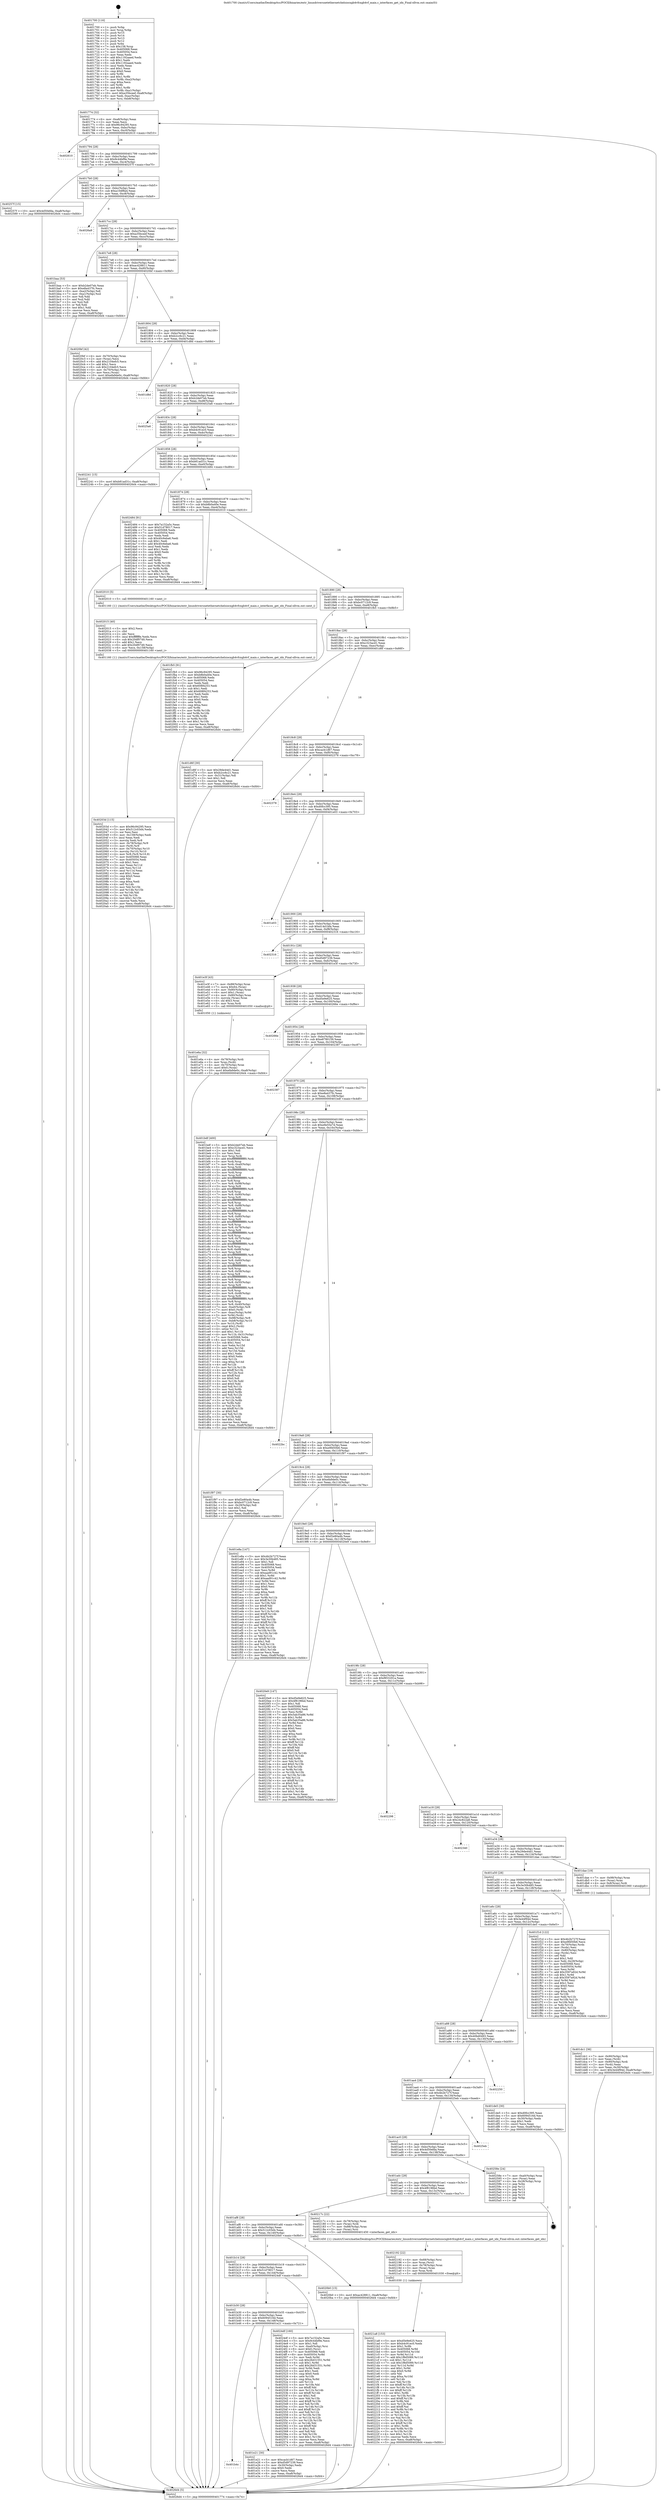 digraph "0x401700" {
  label = "0x401700 (/mnt/c/Users/mathe/Desktop/tcc/POCII/binaries/extr_linuxdriversnetethernetchelsiocxgb4vfcxgb4vf_main.c_interfaces_get_idx_Final-ollvm.out::main(0))"
  labelloc = "t"
  node[shape=record]

  Entry [label="",width=0.3,height=0.3,shape=circle,fillcolor=black,style=filled]
  "0x401774" [label="{
     0x401774 [32]\l
     | [instrs]\l
     &nbsp;&nbsp;0x401774 \<+6\>: mov -0xa8(%rbp),%eax\l
     &nbsp;&nbsp;0x40177a \<+2\>: mov %eax,%ecx\l
     &nbsp;&nbsp;0x40177c \<+6\>: sub $0x96c94295,%ecx\l
     &nbsp;&nbsp;0x401782 \<+6\>: mov %eax,-0xbc(%rbp)\l
     &nbsp;&nbsp;0x401788 \<+6\>: mov %ecx,-0xc0(%rbp)\l
     &nbsp;&nbsp;0x40178e \<+6\>: je 0000000000402610 \<main+0xf10\>\l
  }"]
  "0x402610" [label="{
     0x402610\l
  }", style=dashed]
  "0x401794" [label="{
     0x401794 [28]\l
     | [instrs]\l
     &nbsp;&nbsp;0x401794 \<+5\>: jmp 0000000000401799 \<main+0x99\>\l
     &nbsp;&nbsp;0x401799 \<+6\>: mov -0xbc(%rbp),%eax\l
     &nbsp;&nbsp;0x40179f \<+5\>: sub $0x9c44bf9e,%eax\l
     &nbsp;&nbsp;0x4017a4 \<+6\>: mov %eax,-0xc4(%rbp)\l
     &nbsp;&nbsp;0x4017aa \<+6\>: je 000000000040257f \<main+0xe7f\>\l
  }"]
  Exit [label="",width=0.3,height=0.3,shape=circle,fillcolor=black,style=filled,peripheries=2]
  "0x40257f" [label="{
     0x40257f [15]\l
     | [instrs]\l
     &nbsp;&nbsp;0x40257f \<+10\>: movl $0x4d50efda,-0xa8(%rbp)\l
     &nbsp;&nbsp;0x402589 \<+5\>: jmp 00000000004026d4 \<main+0xfd4\>\l
  }"]
  "0x4017b0" [label="{
     0x4017b0 [28]\l
     | [instrs]\l
     &nbsp;&nbsp;0x4017b0 \<+5\>: jmp 00000000004017b5 \<main+0xb5\>\l
     &nbsp;&nbsp;0x4017b5 \<+6\>: mov -0xbc(%rbp),%eax\l
     &nbsp;&nbsp;0x4017bb \<+5\>: sub $0xa10df8a4,%eax\l
     &nbsp;&nbsp;0x4017c0 \<+6\>: mov %eax,-0xc8(%rbp)\l
     &nbsp;&nbsp;0x4017c6 \<+6\>: je 00000000004026a9 \<main+0xfa9\>\l
  }"]
  "0x4021a8" [label="{
     0x4021a8 [153]\l
     | [instrs]\l
     &nbsp;&nbsp;0x4021a8 \<+5\>: mov $0xd5e9e625,%ecx\l
     &nbsp;&nbsp;0x4021ad \<+5\>: mov $0xb4c91ec0,%edx\l
     &nbsp;&nbsp;0x4021b2 \<+3\>: mov $0x1,%r8b\l
     &nbsp;&nbsp;0x4021b5 \<+8\>: mov 0x405068,%r9d\l
     &nbsp;&nbsp;0x4021bd \<+8\>: mov 0x405054,%r10d\l
     &nbsp;&nbsp;0x4021c5 \<+3\>: mov %r9d,%r11d\l
     &nbsp;&nbsp;0x4021c8 \<+7\>: add $0x1f8d5089,%r11d\l
     &nbsp;&nbsp;0x4021cf \<+4\>: sub $0x1,%r11d\l
     &nbsp;&nbsp;0x4021d3 \<+7\>: sub $0x1f8d5089,%r11d\l
     &nbsp;&nbsp;0x4021da \<+4\>: imul %r11d,%r9d\l
     &nbsp;&nbsp;0x4021de \<+4\>: and $0x1,%r9d\l
     &nbsp;&nbsp;0x4021e2 \<+4\>: cmp $0x0,%r9d\l
     &nbsp;&nbsp;0x4021e6 \<+3\>: sete %bl\l
     &nbsp;&nbsp;0x4021e9 \<+4\>: cmp $0xa,%r10d\l
     &nbsp;&nbsp;0x4021ed \<+4\>: setl %r14b\l
     &nbsp;&nbsp;0x4021f1 \<+3\>: mov %bl,%r15b\l
     &nbsp;&nbsp;0x4021f4 \<+4\>: xor $0xff,%r15b\l
     &nbsp;&nbsp;0x4021f8 \<+3\>: mov %r14b,%r12b\l
     &nbsp;&nbsp;0x4021fb \<+4\>: xor $0xff,%r12b\l
     &nbsp;&nbsp;0x4021ff \<+4\>: xor $0x1,%r8b\l
     &nbsp;&nbsp;0x402203 \<+3\>: mov %r15b,%r13b\l
     &nbsp;&nbsp;0x402206 \<+4\>: and $0xff,%r13b\l
     &nbsp;&nbsp;0x40220a \<+3\>: and %r8b,%bl\l
     &nbsp;&nbsp;0x40220d \<+3\>: mov %r12b,%al\l
     &nbsp;&nbsp;0x402210 \<+2\>: and $0xff,%al\l
     &nbsp;&nbsp;0x402212 \<+3\>: and %r8b,%r14b\l
     &nbsp;&nbsp;0x402215 \<+3\>: or %bl,%r13b\l
     &nbsp;&nbsp;0x402218 \<+3\>: or %r14b,%al\l
     &nbsp;&nbsp;0x40221b \<+3\>: xor %al,%r13b\l
     &nbsp;&nbsp;0x40221e \<+3\>: or %r12b,%r15b\l
     &nbsp;&nbsp;0x402221 \<+4\>: xor $0xff,%r15b\l
     &nbsp;&nbsp;0x402225 \<+4\>: or $0x1,%r8b\l
     &nbsp;&nbsp;0x402229 \<+3\>: and %r8b,%r15b\l
     &nbsp;&nbsp;0x40222c \<+3\>: or %r15b,%r13b\l
     &nbsp;&nbsp;0x40222f \<+4\>: test $0x1,%r13b\l
     &nbsp;&nbsp;0x402233 \<+3\>: cmovne %edx,%ecx\l
     &nbsp;&nbsp;0x402236 \<+6\>: mov %ecx,-0xa8(%rbp)\l
     &nbsp;&nbsp;0x40223c \<+5\>: jmp 00000000004026d4 \<main+0xfd4\>\l
  }"]
  "0x4026a9" [label="{
     0x4026a9\l
  }", style=dashed]
  "0x4017cc" [label="{
     0x4017cc [28]\l
     | [instrs]\l
     &nbsp;&nbsp;0x4017cc \<+5\>: jmp 00000000004017d1 \<main+0xd1\>\l
     &nbsp;&nbsp;0x4017d1 \<+6\>: mov -0xbc(%rbp),%eax\l
     &nbsp;&nbsp;0x4017d7 \<+5\>: sub $0xa35bceef,%eax\l
     &nbsp;&nbsp;0x4017dc \<+6\>: mov %eax,-0xcc(%rbp)\l
     &nbsp;&nbsp;0x4017e2 \<+6\>: je 0000000000401baa \<main+0x4aa\>\l
  }"]
  "0x402192" [label="{
     0x402192 [22]\l
     | [instrs]\l
     &nbsp;&nbsp;0x402192 \<+4\>: mov -0x68(%rbp),%rsi\l
     &nbsp;&nbsp;0x402196 \<+3\>: mov %rax,(%rsi)\l
     &nbsp;&nbsp;0x402199 \<+4\>: mov -0x78(%rbp),%rax\l
     &nbsp;&nbsp;0x40219d \<+3\>: mov (%rax),%rax\l
     &nbsp;&nbsp;0x4021a0 \<+3\>: mov %rax,%rdi\l
     &nbsp;&nbsp;0x4021a3 \<+5\>: call 0000000000401030 \<free@plt\>\l
     | [calls]\l
     &nbsp;&nbsp;0x401030 \{1\} (unknown)\l
  }"]
  "0x401baa" [label="{
     0x401baa [53]\l
     | [instrs]\l
     &nbsp;&nbsp;0x401baa \<+5\>: mov $0xb2de07eb,%eax\l
     &nbsp;&nbsp;0x401baf \<+5\>: mov $0xe8a437fc,%ecx\l
     &nbsp;&nbsp;0x401bb4 \<+6\>: mov -0xa2(%rbp),%dl\l
     &nbsp;&nbsp;0x401bba \<+7\>: mov -0xa1(%rbp),%sil\l
     &nbsp;&nbsp;0x401bc1 \<+3\>: mov %dl,%dil\l
     &nbsp;&nbsp;0x401bc4 \<+3\>: and %sil,%dil\l
     &nbsp;&nbsp;0x401bc7 \<+3\>: xor %sil,%dl\l
     &nbsp;&nbsp;0x401bca \<+3\>: or %dl,%dil\l
     &nbsp;&nbsp;0x401bcd \<+4\>: test $0x1,%dil\l
     &nbsp;&nbsp;0x401bd1 \<+3\>: cmovne %ecx,%eax\l
     &nbsp;&nbsp;0x401bd4 \<+6\>: mov %eax,-0xa8(%rbp)\l
     &nbsp;&nbsp;0x401bda \<+5\>: jmp 00000000004026d4 \<main+0xfd4\>\l
  }"]
  "0x4017e8" [label="{
     0x4017e8 [28]\l
     | [instrs]\l
     &nbsp;&nbsp;0x4017e8 \<+5\>: jmp 00000000004017ed \<main+0xed\>\l
     &nbsp;&nbsp;0x4017ed \<+6\>: mov -0xbc(%rbp),%eax\l
     &nbsp;&nbsp;0x4017f3 \<+5\>: sub $0xac428811,%eax\l
     &nbsp;&nbsp;0x4017f8 \<+6\>: mov %eax,-0xd0(%rbp)\l
     &nbsp;&nbsp;0x4017fe \<+6\>: je 00000000004020bf \<main+0x9bf\>\l
  }"]
  "0x4026d4" [label="{
     0x4026d4 [5]\l
     | [instrs]\l
     &nbsp;&nbsp;0x4026d4 \<+5\>: jmp 0000000000401774 \<main+0x74\>\l
  }"]
  "0x401700" [label="{
     0x401700 [116]\l
     | [instrs]\l
     &nbsp;&nbsp;0x401700 \<+1\>: push %rbp\l
     &nbsp;&nbsp;0x401701 \<+3\>: mov %rsp,%rbp\l
     &nbsp;&nbsp;0x401704 \<+2\>: push %r15\l
     &nbsp;&nbsp;0x401706 \<+2\>: push %r14\l
     &nbsp;&nbsp;0x401708 \<+2\>: push %r13\l
     &nbsp;&nbsp;0x40170a \<+2\>: push %r12\l
     &nbsp;&nbsp;0x40170c \<+1\>: push %rbx\l
     &nbsp;&nbsp;0x40170d \<+7\>: sub $0x158,%rsp\l
     &nbsp;&nbsp;0x401714 \<+7\>: mov 0x405068,%eax\l
     &nbsp;&nbsp;0x40171b \<+7\>: mov 0x405054,%ecx\l
     &nbsp;&nbsp;0x401722 \<+2\>: mov %eax,%edx\l
     &nbsp;&nbsp;0x401724 \<+6\>: add $0x1192aaed,%edx\l
     &nbsp;&nbsp;0x40172a \<+3\>: sub $0x1,%edx\l
     &nbsp;&nbsp;0x40172d \<+6\>: sub $0x1192aaed,%edx\l
     &nbsp;&nbsp;0x401733 \<+3\>: imul %edx,%eax\l
     &nbsp;&nbsp;0x401736 \<+3\>: and $0x1,%eax\l
     &nbsp;&nbsp;0x401739 \<+3\>: cmp $0x0,%eax\l
     &nbsp;&nbsp;0x40173c \<+4\>: sete %r8b\l
     &nbsp;&nbsp;0x401740 \<+4\>: and $0x1,%r8b\l
     &nbsp;&nbsp;0x401744 \<+7\>: mov %r8b,-0xa2(%rbp)\l
     &nbsp;&nbsp;0x40174b \<+3\>: cmp $0xa,%ecx\l
     &nbsp;&nbsp;0x40174e \<+4\>: setl %r8b\l
     &nbsp;&nbsp;0x401752 \<+4\>: and $0x1,%r8b\l
     &nbsp;&nbsp;0x401756 \<+7\>: mov %r8b,-0xa1(%rbp)\l
     &nbsp;&nbsp;0x40175d \<+10\>: movl $0xa35bceef,-0xa8(%rbp)\l
     &nbsp;&nbsp;0x401767 \<+6\>: mov %edi,-0xac(%rbp)\l
     &nbsp;&nbsp;0x40176d \<+7\>: mov %rsi,-0xb8(%rbp)\l
  }"]
  "0x40203d" [label="{
     0x40203d [115]\l
     | [instrs]\l
     &nbsp;&nbsp;0x40203d \<+5\>: mov $0x96c94295,%ecx\l
     &nbsp;&nbsp;0x402042 \<+5\>: mov $0x512c03d4,%edx\l
     &nbsp;&nbsp;0x402047 \<+2\>: xor %esi,%esi\l
     &nbsp;&nbsp;0x402049 \<+6\>: mov -0x158(%rbp),%edi\l
     &nbsp;&nbsp;0x40204f \<+3\>: imul %eax,%edi\l
     &nbsp;&nbsp;0x402052 \<+3\>: movslq %edi,%r8\l
     &nbsp;&nbsp;0x402055 \<+4\>: mov -0x78(%rbp),%r9\l
     &nbsp;&nbsp;0x402059 \<+3\>: mov (%r9),%r9\l
     &nbsp;&nbsp;0x40205c \<+4\>: mov -0x70(%rbp),%r10\l
     &nbsp;&nbsp;0x402060 \<+3\>: movslq (%r10),%r10\l
     &nbsp;&nbsp;0x402063 \<+4\>: mov %r8,(%r9,%r10,8)\l
     &nbsp;&nbsp;0x402067 \<+7\>: mov 0x405068,%eax\l
     &nbsp;&nbsp;0x40206e \<+7\>: mov 0x405054,%edi\l
     &nbsp;&nbsp;0x402075 \<+3\>: sub $0x1,%esi\l
     &nbsp;&nbsp;0x402078 \<+3\>: mov %eax,%r11d\l
     &nbsp;&nbsp;0x40207b \<+3\>: add %esi,%r11d\l
     &nbsp;&nbsp;0x40207e \<+4\>: imul %r11d,%eax\l
     &nbsp;&nbsp;0x402082 \<+3\>: and $0x1,%eax\l
     &nbsp;&nbsp;0x402085 \<+3\>: cmp $0x0,%eax\l
     &nbsp;&nbsp;0x402088 \<+3\>: sete %bl\l
     &nbsp;&nbsp;0x40208b \<+3\>: cmp $0xa,%edi\l
     &nbsp;&nbsp;0x40208e \<+4\>: setl %r14b\l
     &nbsp;&nbsp;0x402092 \<+3\>: mov %bl,%r15b\l
     &nbsp;&nbsp;0x402095 \<+3\>: and %r14b,%r15b\l
     &nbsp;&nbsp;0x402098 \<+3\>: xor %r14b,%bl\l
     &nbsp;&nbsp;0x40209b \<+3\>: or %bl,%r15b\l
     &nbsp;&nbsp;0x40209e \<+4\>: test $0x1,%r15b\l
     &nbsp;&nbsp;0x4020a2 \<+3\>: cmovne %edx,%ecx\l
     &nbsp;&nbsp;0x4020a5 \<+6\>: mov %ecx,-0xa8(%rbp)\l
     &nbsp;&nbsp;0x4020ab \<+5\>: jmp 00000000004026d4 \<main+0xfd4\>\l
  }"]
  "0x4020bf" [label="{
     0x4020bf [42]\l
     | [instrs]\l
     &nbsp;&nbsp;0x4020bf \<+4\>: mov -0x70(%rbp),%rax\l
     &nbsp;&nbsp;0x4020c3 \<+2\>: mov (%rax),%ecx\l
     &nbsp;&nbsp;0x4020c5 \<+6\>: add $0x2104efc5,%ecx\l
     &nbsp;&nbsp;0x4020cb \<+3\>: add $0x1,%ecx\l
     &nbsp;&nbsp;0x4020ce \<+6\>: sub $0x2104efc5,%ecx\l
     &nbsp;&nbsp;0x4020d4 \<+4\>: mov -0x70(%rbp),%rax\l
     &nbsp;&nbsp;0x4020d8 \<+2\>: mov %ecx,(%rax)\l
     &nbsp;&nbsp;0x4020da \<+10\>: movl $0xefa9de0c,-0xa8(%rbp)\l
     &nbsp;&nbsp;0x4020e4 \<+5\>: jmp 00000000004026d4 \<main+0xfd4\>\l
  }"]
  "0x401804" [label="{
     0x401804 [28]\l
     | [instrs]\l
     &nbsp;&nbsp;0x401804 \<+5\>: jmp 0000000000401809 \<main+0x109\>\l
     &nbsp;&nbsp;0x401809 \<+6\>: mov -0xbc(%rbp),%eax\l
     &nbsp;&nbsp;0x40180f \<+5\>: sub $0xb2cc6c21,%eax\l
     &nbsp;&nbsp;0x401814 \<+6\>: mov %eax,-0xd4(%rbp)\l
     &nbsp;&nbsp;0x40181a \<+6\>: je 0000000000401d8d \<main+0x68d\>\l
  }"]
  "0x402015" [label="{
     0x402015 [40]\l
     | [instrs]\l
     &nbsp;&nbsp;0x402015 \<+5\>: mov $0x2,%ecx\l
     &nbsp;&nbsp;0x40201a \<+1\>: cltd\l
     &nbsp;&nbsp;0x40201b \<+2\>: idiv %ecx\l
     &nbsp;&nbsp;0x40201d \<+6\>: imul $0xfffffffe,%edx,%ecx\l
     &nbsp;&nbsp;0x402023 \<+6\>: sub $0x20df07d0,%ecx\l
     &nbsp;&nbsp;0x402029 \<+3\>: add $0x1,%ecx\l
     &nbsp;&nbsp;0x40202c \<+6\>: add $0x20df07d0,%ecx\l
     &nbsp;&nbsp;0x402032 \<+6\>: mov %ecx,-0x158(%rbp)\l
     &nbsp;&nbsp;0x402038 \<+5\>: call 0000000000401160 \<next_i\>\l
     | [calls]\l
     &nbsp;&nbsp;0x401160 \{1\} (/mnt/c/Users/mathe/Desktop/tcc/POCII/binaries/extr_linuxdriversnetethernetchelsiocxgb4vfcxgb4vf_main.c_interfaces_get_idx_Final-ollvm.out::next_i)\l
  }"]
  "0x401d8d" [label="{
     0x401d8d\l
  }", style=dashed]
  "0x401820" [label="{
     0x401820 [28]\l
     | [instrs]\l
     &nbsp;&nbsp;0x401820 \<+5\>: jmp 0000000000401825 \<main+0x125\>\l
     &nbsp;&nbsp;0x401825 \<+6\>: mov -0xbc(%rbp),%eax\l
     &nbsp;&nbsp;0x40182b \<+5\>: sub $0xb2de07eb,%eax\l
     &nbsp;&nbsp;0x401830 \<+6\>: mov %eax,-0xd8(%rbp)\l
     &nbsp;&nbsp;0x401836 \<+6\>: je 00000000004025a6 \<main+0xea6\>\l
  }"]
  "0x401e6a" [label="{
     0x401e6a [32]\l
     | [instrs]\l
     &nbsp;&nbsp;0x401e6a \<+4\>: mov -0x78(%rbp),%rdi\l
     &nbsp;&nbsp;0x401e6e \<+3\>: mov %rax,(%rdi)\l
     &nbsp;&nbsp;0x401e71 \<+4\>: mov -0x70(%rbp),%rax\l
     &nbsp;&nbsp;0x401e75 \<+6\>: movl $0x0,(%rax)\l
     &nbsp;&nbsp;0x401e7b \<+10\>: movl $0xefa9de0c,-0xa8(%rbp)\l
     &nbsp;&nbsp;0x401e85 \<+5\>: jmp 00000000004026d4 \<main+0xfd4\>\l
  }"]
  "0x4025a6" [label="{
     0x4025a6\l
  }", style=dashed]
  "0x40183c" [label="{
     0x40183c [28]\l
     | [instrs]\l
     &nbsp;&nbsp;0x40183c \<+5\>: jmp 0000000000401841 \<main+0x141\>\l
     &nbsp;&nbsp;0x401841 \<+6\>: mov -0xbc(%rbp),%eax\l
     &nbsp;&nbsp;0x401847 \<+5\>: sub $0xb4c91ec0,%eax\l
     &nbsp;&nbsp;0x40184c \<+6\>: mov %eax,-0xdc(%rbp)\l
     &nbsp;&nbsp;0x401852 \<+6\>: je 0000000000402241 \<main+0xb41\>\l
  }"]
  "0x401b4c" [label="{
     0x401b4c\l
  }", style=dashed]
  "0x402241" [label="{
     0x402241 [15]\l
     | [instrs]\l
     &nbsp;&nbsp;0x402241 \<+10\>: movl $0xb81ad31c,-0xa8(%rbp)\l
     &nbsp;&nbsp;0x40224b \<+5\>: jmp 00000000004026d4 \<main+0xfd4\>\l
  }"]
  "0x401858" [label="{
     0x401858 [28]\l
     | [instrs]\l
     &nbsp;&nbsp;0x401858 \<+5\>: jmp 000000000040185d \<main+0x15d\>\l
     &nbsp;&nbsp;0x40185d \<+6\>: mov -0xbc(%rbp),%eax\l
     &nbsp;&nbsp;0x401863 \<+5\>: sub $0xb81ad31c,%eax\l
     &nbsp;&nbsp;0x401868 \<+6\>: mov %eax,-0xe0(%rbp)\l
     &nbsp;&nbsp;0x40186e \<+6\>: je 0000000000402484 \<main+0xd84\>\l
  }"]
  "0x401e21" [label="{
     0x401e21 [30]\l
     | [instrs]\l
     &nbsp;&nbsp;0x401e21 \<+5\>: mov $0xcacb1d67,%eax\l
     &nbsp;&nbsp;0x401e26 \<+5\>: mov $0xd5d97239,%ecx\l
     &nbsp;&nbsp;0x401e2b \<+3\>: mov -0x30(%rbp),%edx\l
     &nbsp;&nbsp;0x401e2e \<+3\>: cmp $0x0,%edx\l
     &nbsp;&nbsp;0x401e31 \<+3\>: cmove %ecx,%eax\l
     &nbsp;&nbsp;0x401e34 \<+6\>: mov %eax,-0xa8(%rbp)\l
     &nbsp;&nbsp;0x401e3a \<+5\>: jmp 00000000004026d4 \<main+0xfd4\>\l
  }"]
  "0x402484" [label="{
     0x402484 [91]\l
     | [instrs]\l
     &nbsp;&nbsp;0x402484 \<+5\>: mov $0x7a152a5c,%eax\l
     &nbsp;&nbsp;0x402489 \<+5\>: mov $0x51d78017,%ecx\l
     &nbsp;&nbsp;0x40248e \<+7\>: mov 0x405068,%edx\l
     &nbsp;&nbsp;0x402495 \<+7\>: mov 0x405054,%esi\l
     &nbsp;&nbsp;0x40249c \<+2\>: mov %edx,%edi\l
     &nbsp;&nbsp;0x40249e \<+6\>: sub $0x40c6eba6,%edi\l
     &nbsp;&nbsp;0x4024a4 \<+3\>: sub $0x1,%edi\l
     &nbsp;&nbsp;0x4024a7 \<+6\>: add $0x40c6eba6,%edi\l
     &nbsp;&nbsp;0x4024ad \<+3\>: imul %edi,%edx\l
     &nbsp;&nbsp;0x4024b0 \<+3\>: and $0x1,%edx\l
     &nbsp;&nbsp;0x4024b3 \<+3\>: cmp $0x0,%edx\l
     &nbsp;&nbsp;0x4024b6 \<+4\>: sete %r8b\l
     &nbsp;&nbsp;0x4024ba \<+3\>: cmp $0xa,%esi\l
     &nbsp;&nbsp;0x4024bd \<+4\>: setl %r9b\l
     &nbsp;&nbsp;0x4024c1 \<+3\>: mov %r8b,%r10b\l
     &nbsp;&nbsp;0x4024c4 \<+3\>: and %r9b,%r10b\l
     &nbsp;&nbsp;0x4024c7 \<+3\>: xor %r9b,%r8b\l
     &nbsp;&nbsp;0x4024ca \<+3\>: or %r8b,%r10b\l
     &nbsp;&nbsp;0x4024cd \<+4\>: test $0x1,%r10b\l
     &nbsp;&nbsp;0x4024d1 \<+3\>: cmovne %ecx,%eax\l
     &nbsp;&nbsp;0x4024d4 \<+6\>: mov %eax,-0xa8(%rbp)\l
     &nbsp;&nbsp;0x4024da \<+5\>: jmp 00000000004026d4 \<main+0xfd4\>\l
  }"]
  "0x401874" [label="{
     0x401874 [28]\l
     | [instrs]\l
     &nbsp;&nbsp;0x401874 \<+5\>: jmp 0000000000401879 \<main+0x179\>\l
     &nbsp;&nbsp;0x401879 \<+6\>: mov -0xbc(%rbp),%eax\l
     &nbsp;&nbsp;0x40187f \<+5\>: sub $0xb8b0a40e,%eax\l
     &nbsp;&nbsp;0x401884 \<+6\>: mov %eax,-0xe4(%rbp)\l
     &nbsp;&nbsp;0x40188a \<+6\>: je 0000000000402010 \<main+0x910\>\l
  }"]
  "0x401b30" [label="{
     0x401b30 [28]\l
     | [instrs]\l
     &nbsp;&nbsp;0x401b30 \<+5\>: jmp 0000000000401b35 \<main+0x435\>\l
     &nbsp;&nbsp;0x401b35 \<+6\>: mov -0xbc(%rbp),%eax\l
     &nbsp;&nbsp;0x401b3b \<+5\>: sub $0x6094516d,%eax\l
     &nbsp;&nbsp;0x401b40 \<+6\>: mov %eax,-0x148(%rbp)\l
     &nbsp;&nbsp;0x401b46 \<+6\>: je 0000000000401e21 \<main+0x721\>\l
  }"]
  "0x402010" [label="{
     0x402010 [5]\l
     | [instrs]\l
     &nbsp;&nbsp;0x402010 \<+5\>: call 0000000000401160 \<next_i\>\l
     | [calls]\l
     &nbsp;&nbsp;0x401160 \{1\} (/mnt/c/Users/mathe/Desktop/tcc/POCII/binaries/extr_linuxdriversnetethernetchelsiocxgb4vfcxgb4vf_main.c_interfaces_get_idx_Final-ollvm.out::next_i)\l
  }"]
  "0x401890" [label="{
     0x401890 [28]\l
     | [instrs]\l
     &nbsp;&nbsp;0x401890 \<+5\>: jmp 0000000000401895 \<main+0x195\>\l
     &nbsp;&nbsp;0x401895 \<+6\>: mov -0xbc(%rbp),%eax\l
     &nbsp;&nbsp;0x40189b \<+5\>: sub $0xbc0712c9,%eax\l
     &nbsp;&nbsp;0x4018a0 \<+6\>: mov %eax,-0xe8(%rbp)\l
     &nbsp;&nbsp;0x4018a6 \<+6\>: je 0000000000401fb5 \<main+0x8b5\>\l
  }"]
  "0x4024df" [label="{
     0x4024df [160]\l
     | [instrs]\l
     &nbsp;&nbsp;0x4024df \<+5\>: mov $0x7a152a5c,%eax\l
     &nbsp;&nbsp;0x4024e4 \<+5\>: mov $0x9c44bf9e,%ecx\l
     &nbsp;&nbsp;0x4024e9 \<+2\>: mov $0x1,%dl\l
     &nbsp;&nbsp;0x4024eb \<+7\>: mov -0xa0(%rbp),%rsi\l
     &nbsp;&nbsp;0x4024f2 \<+6\>: movl $0x0,(%rsi)\l
     &nbsp;&nbsp;0x4024f8 \<+7\>: mov 0x405068,%edi\l
     &nbsp;&nbsp;0x4024ff \<+8\>: mov 0x405054,%r8d\l
     &nbsp;&nbsp;0x402507 \<+3\>: mov %edi,%r9d\l
     &nbsp;&nbsp;0x40250a \<+7\>: sub $0x26d31551,%r9d\l
     &nbsp;&nbsp;0x402511 \<+4\>: sub $0x1,%r9d\l
     &nbsp;&nbsp;0x402515 \<+7\>: add $0x26d31551,%r9d\l
     &nbsp;&nbsp;0x40251c \<+4\>: imul %r9d,%edi\l
     &nbsp;&nbsp;0x402520 \<+3\>: and $0x1,%edi\l
     &nbsp;&nbsp;0x402523 \<+3\>: cmp $0x0,%edi\l
     &nbsp;&nbsp;0x402526 \<+4\>: sete %r10b\l
     &nbsp;&nbsp;0x40252a \<+4\>: cmp $0xa,%r8d\l
     &nbsp;&nbsp;0x40252e \<+4\>: setl %r11b\l
     &nbsp;&nbsp;0x402532 \<+3\>: mov %r10b,%bl\l
     &nbsp;&nbsp;0x402535 \<+3\>: xor $0xff,%bl\l
     &nbsp;&nbsp;0x402538 \<+3\>: mov %r11b,%r14b\l
     &nbsp;&nbsp;0x40253b \<+4\>: xor $0xff,%r14b\l
     &nbsp;&nbsp;0x40253f \<+3\>: xor $0x1,%dl\l
     &nbsp;&nbsp;0x402542 \<+3\>: mov %bl,%r15b\l
     &nbsp;&nbsp;0x402545 \<+4\>: and $0xff,%r15b\l
     &nbsp;&nbsp;0x402549 \<+3\>: and %dl,%r10b\l
     &nbsp;&nbsp;0x40254c \<+3\>: mov %r14b,%r12b\l
     &nbsp;&nbsp;0x40254f \<+4\>: and $0xff,%r12b\l
     &nbsp;&nbsp;0x402553 \<+3\>: and %dl,%r11b\l
     &nbsp;&nbsp;0x402556 \<+3\>: or %r10b,%r15b\l
     &nbsp;&nbsp;0x402559 \<+3\>: or %r11b,%r12b\l
     &nbsp;&nbsp;0x40255c \<+3\>: xor %r12b,%r15b\l
     &nbsp;&nbsp;0x40255f \<+3\>: or %r14b,%bl\l
     &nbsp;&nbsp;0x402562 \<+3\>: xor $0xff,%bl\l
     &nbsp;&nbsp;0x402565 \<+3\>: or $0x1,%dl\l
     &nbsp;&nbsp;0x402568 \<+2\>: and %dl,%bl\l
     &nbsp;&nbsp;0x40256a \<+3\>: or %bl,%r15b\l
     &nbsp;&nbsp;0x40256d \<+4\>: test $0x1,%r15b\l
     &nbsp;&nbsp;0x402571 \<+3\>: cmovne %ecx,%eax\l
     &nbsp;&nbsp;0x402574 \<+6\>: mov %eax,-0xa8(%rbp)\l
     &nbsp;&nbsp;0x40257a \<+5\>: jmp 00000000004026d4 \<main+0xfd4\>\l
  }"]
  "0x401fb5" [label="{
     0x401fb5 [91]\l
     | [instrs]\l
     &nbsp;&nbsp;0x401fb5 \<+5\>: mov $0x96c94295,%eax\l
     &nbsp;&nbsp;0x401fba \<+5\>: mov $0xb8b0a40e,%ecx\l
     &nbsp;&nbsp;0x401fbf \<+7\>: mov 0x405068,%edx\l
     &nbsp;&nbsp;0x401fc6 \<+7\>: mov 0x405054,%esi\l
     &nbsp;&nbsp;0x401fcd \<+2\>: mov %edx,%edi\l
     &nbsp;&nbsp;0x401fcf \<+6\>: sub $0x608f4253,%edi\l
     &nbsp;&nbsp;0x401fd5 \<+3\>: sub $0x1,%edi\l
     &nbsp;&nbsp;0x401fd8 \<+6\>: add $0x608f4253,%edi\l
     &nbsp;&nbsp;0x401fde \<+3\>: imul %edi,%edx\l
     &nbsp;&nbsp;0x401fe1 \<+3\>: and $0x1,%edx\l
     &nbsp;&nbsp;0x401fe4 \<+3\>: cmp $0x0,%edx\l
     &nbsp;&nbsp;0x401fe7 \<+4\>: sete %r8b\l
     &nbsp;&nbsp;0x401feb \<+3\>: cmp $0xa,%esi\l
     &nbsp;&nbsp;0x401fee \<+4\>: setl %r9b\l
     &nbsp;&nbsp;0x401ff2 \<+3\>: mov %r8b,%r10b\l
     &nbsp;&nbsp;0x401ff5 \<+3\>: and %r9b,%r10b\l
     &nbsp;&nbsp;0x401ff8 \<+3\>: xor %r9b,%r8b\l
     &nbsp;&nbsp;0x401ffb \<+3\>: or %r8b,%r10b\l
     &nbsp;&nbsp;0x401ffe \<+4\>: test $0x1,%r10b\l
     &nbsp;&nbsp;0x402002 \<+3\>: cmovne %ecx,%eax\l
     &nbsp;&nbsp;0x402005 \<+6\>: mov %eax,-0xa8(%rbp)\l
     &nbsp;&nbsp;0x40200b \<+5\>: jmp 00000000004026d4 \<main+0xfd4\>\l
  }"]
  "0x4018ac" [label="{
     0x4018ac [28]\l
     | [instrs]\l
     &nbsp;&nbsp;0x4018ac \<+5\>: jmp 00000000004018b1 \<main+0x1b1\>\l
     &nbsp;&nbsp;0x4018b1 \<+6\>: mov -0xbc(%rbp),%eax\l
     &nbsp;&nbsp;0x4018b7 \<+5\>: sub $0xc323acd1,%eax\l
     &nbsp;&nbsp;0x4018bc \<+6\>: mov %eax,-0xec(%rbp)\l
     &nbsp;&nbsp;0x4018c2 \<+6\>: je 0000000000401d6f \<main+0x66f\>\l
  }"]
  "0x401b14" [label="{
     0x401b14 [28]\l
     | [instrs]\l
     &nbsp;&nbsp;0x401b14 \<+5\>: jmp 0000000000401b19 \<main+0x419\>\l
     &nbsp;&nbsp;0x401b19 \<+6\>: mov -0xbc(%rbp),%eax\l
     &nbsp;&nbsp;0x401b1f \<+5\>: sub $0x51d78017,%eax\l
     &nbsp;&nbsp;0x401b24 \<+6\>: mov %eax,-0x144(%rbp)\l
     &nbsp;&nbsp;0x401b2a \<+6\>: je 00000000004024df \<main+0xddf\>\l
  }"]
  "0x401d6f" [label="{
     0x401d6f [30]\l
     | [instrs]\l
     &nbsp;&nbsp;0x401d6f \<+5\>: mov $0x29de44d1,%eax\l
     &nbsp;&nbsp;0x401d74 \<+5\>: mov $0xb2cc6c21,%ecx\l
     &nbsp;&nbsp;0x401d79 \<+3\>: mov -0x31(%rbp),%dl\l
     &nbsp;&nbsp;0x401d7c \<+3\>: test $0x1,%dl\l
     &nbsp;&nbsp;0x401d7f \<+3\>: cmovne %ecx,%eax\l
     &nbsp;&nbsp;0x401d82 \<+6\>: mov %eax,-0xa8(%rbp)\l
     &nbsp;&nbsp;0x401d88 \<+5\>: jmp 00000000004026d4 \<main+0xfd4\>\l
  }"]
  "0x4018c8" [label="{
     0x4018c8 [28]\l
     | [instrs]\l
     &nbsp;&nbsp;0x4018c8 \<+5\>: jmp 00000000004018cd \<main+0x1cd\>\l
     &nbsp;&nbsp;0x4018cd \<+6\>: mov -0xbc(%rbp),%eax\l
     &nbsp;&nbsp;0x4018d3 \<+5\>: sub $0xcacb1d67,%eax\l
     &nbsp;&nbsp;0x4018d8 \<+6\>: mov %eax,-0xf0(%rbp)\l
     &nbsp;&nbsp;0x4018de \<+6\>: je 0000000000402378 \<main+0xc78\>\l
  }"]
  "0x4020b0" [label="{
     0x4020b0 [15]\l
     | [instrs]\l
     &nbsp;&nbsp;0x4020b0 \<+10\>: movl $0xac428811,-0xa8(%rbp)\l
     &nbsp;&nbsp;0x4020ba \<+5\>: jmp 00000000004026d4 \<main+0xfd4\>\l
  }"]
  "0x402378" [label="{
     0x402378\l
  }", style=dashed]
  "0x4018e4" [label="{
     0x4018e4 [28]\l
     | [instrs]\l
     &nbsp;&nbsp;0x4018e4 \<+5\>: jmp 00000000004018e9 \<main+0x1e9\>\l
     &nbsp;&nbsp;0x4018e9 \<+6\>: mov -0xbc(%rbp),%eax\l
     &nbsp;&nbsp;0x4018ef \<+5\>: sub $0xd0fcc395,%eax\l
     &nbsp;&nbsp;0x4018f4 \<+6\>: mov %eax,-0xf4(%rbp)\l
     &nbsp;&nbsp;0x4018fa \<+6\>: je 0000000000401e03 \<main+0x703\>\l
  }"]
  "0x401af8" [label="{
     0x401af8 [28]\l
     | [instrs]\l
     &nbsp;&nbsp;0x401af8 \<+5\>: jmp 0000000000401afd \<main+0x3fd\>\l
     &nbsp;&nbsp;0x401afd \<+6\>: mov -0xbc(%rbp),%eax\l
     &nbsp;&nbsp;0x401b03 \<+5\>: sub $0x512c03d4,%eax\l
     &nbsp;&nbsp;0x401b08 \<+6\>: mov %eax,-0x140(%rbp)\l
     &nbsp;&nbsp;0x401b0e \<+6\>: je 00000000004020b0 \<main+0x9b0\>\l
  }"]
  "0x401e03" [label="{
     0x401e03\l
  }", style=dashed]
  "0x401900" [label="{
     0x401900 [28]\l
     | [instrs]\l
     &nbsp;&nbsp;0x401900 \<+5\>: jmp 0000000000401905 \<main+0x205\>\l
     &nbsp;&nbsp;0x401905 \<+6\>: mov -0xbc(%rbp),%eax\l
     &nbsp;&nbsp;0x40190b \<+5\>: sub $0xd14d1bfa,%eax\l
     &nbsp;&nbsp;0x401910 \<+6\>: mov %eax,-0xf8(%rbp)\l
     &nbsp;&nbsp;0x401916 \<+6\>: je 0000000000402316 \<main+0xc16\>\l
  }"]
  "0x40217c" [label="{
     0x40217c [22]\l
     | [instrs]\l
     &nbsp;&nbsp;0x40217c \<+4\>: mov -0x78(%rbp),%rax\l
     &nbsp;&nbsp;0x402180 \<+3\>: mov (%rax),%rdi\l
     &nbsp;&nbsp;0x402183 \<+7\>: mov -0x88(%rbp),%rax\l
     &nbsp;&nbsp;0x40218a \<+3\>: mov (%rax),%rsi\l
     &nbsp;&nbsp;0x40218d \<+5\>: call 0000000000401450 \<interfaces_get_idx\>\l
     | [calls]\l
     &nbsp;&nbsp;0x401450 \{1\} (/mnt/c/Users/mathe/Desktop/tcc/POCII/binaries/extr_linuxdriversnetethernetchelsiocxgb4vfcxgb4vf_main.c_interfaces_get_idx_Final-ollvm.out::interfaces_get_idx)\l
  }"]
  "0x402316" [label="{
     0x402316\l
  }", style=dashed]
  "0x40191c" [label="{
     0x40191c [28]\l
     | [instrs]\l
     &nbsp;&nbsp;0x40191c \<+5\>: jmp 0000000000401921 \<main+0x221\>\l
     &nbsp;&nbsp;0x401921 \<+6\>: mov -0xbc(%rbp),%eax\l
     &nbsp;&nbsp;0x401927 \<+5\>: sub $0xd5d97239,%eax\l
     &nbsp;&nbsp;0x40192c \<+6\>: mov %eax,-0xfc(%rbp)\l
     &nbsp;&nbsp;0x401932 \<+6\>: je 0000000000401e3f \<main+0x73f\>\l
  }"]
  "0x401adc" [label="{
     0x401adc [28]\l
     | [instrs]\l
     &nbsp;&nbsp;0x401adc \<+5\>: jmp 0000000000401ae1 \<main+0x3e1\>\l
     &nbsp;&nbsp;0x401ae1 \<+6\>: mov -0xbc(%rbp),%eax\l
     &nbsp;&nbsp;0x401ae7 \<+5\>: sub $0x4f8196bd,%eax\l
     &nbsp;&nbsp;0x401aec \<+6\>: mov %eax,-0x13c(%rbp)\l
     &nbsp;&nbsp;0x401af2 \<+6\>: je 000000000040217c \<main+0xa7c\>\l
  }"]
  "0x401e3f" [label="{
     0x401e3f [43]\l
     | [instrs]\l
     &nbsp;&nbsp;0x401e3f \<+7\>: mov -0x88(%rbp),%rax\l
     &nbsp;&nbsp;0x401e46 \<+7\>: movq $0x64,(%rax)\l
     &nbsp;&nbsp;0x401e4d \<+4\>: mov -0x80(%rbp),%rax\l
     &nbsp;&nbsp;0x401e51 \<+6\>: movl $0x1,(%rax)\l
     &nbsp;&nbsp;0x401e57 \<+4\>: mov -0x80(%rbp),%rax\l
     &nbsp;&nbsp;0x401e5b \<+3\>: movslq (%rax),%rax\l
     &nbsp;&nbsp;0x401e5e \<+4\>: shl $0x3,%rax\l
     &nbsp;&nbsp;0x401e62 \<+3\>: mov %rax,%rdi\l
     &nbsp;&nbsp;0x401e65 \<+5\>: call 0000000000401050 \<malloc@plt\>\l
     | [calls]\l
     &nbsp;&nbsp;0x401050 \{1\} (unknown)\l
  }"]
  "0x401938" [label="{
     0x401938 [28]\l
     | [instrs]\l
     &nbsp;&nbsp;0x401938 \<+5\>: jmp 000000000040193d \<main+0x23d\>\l
     &nbsp;&nbsp;0x40193d \<+6\>: mov -0xbc(%rbp),%eax\l
     &nbsp;&nbsp;0x401943 \<+5\>: sub $0xd5e9e625,%eax\l
     &nbsp;&nbsp;0x401948 \<+6\>: mov %eax,-0x100(%rbp)\l
     &nbsp;&nbsp;0x40194e \<+6\>: je 000000000040266e \<main+0xf6e\>\l
  }"]
  "0x40258e" [label="{
     0x40258e [24]\l
     | [instrs]\l
     &nbsp;&nbsp;0x40258e \<+7\>: mov -0xa0(%rbp),%rax\l
     &nbsp;&nbsp;0x402595 \<+2\>: mov (%rax),%eax\l
     &nbsp;&nbsp;0x402597 \<+4\>: lea -0x28(%rbp),%rsp\l
     &nbsp;&nbsp;0x40259b \<+1\>: pop %rbx\l
     &nbsp;&nbsp;0x40259c \<+2\>: pop %r12\l
     &nbsp;&nbsp;0x40259e \<+2\>: pop %r13\l
     &nbsp;&nbsp;0x4025a0 \<+2\>: pop %r14\l
     &nbsp;&nbsp;0x4025a2 \<+2\>: pop %r15\l
     &nbsp;&nbsp;0x4025a4 \<+1\>: pop %rbp\l
     &nbsp;&nbsp;0x4025a5 \<+1\>: ret\l
  }"]
  "0x40266e" [label="{
     0x40266e\l
  }", style=dashed]
  "0x401954" [label="{
     0x401954 [28]\l
     | [instrs]\l
     &nbsp;&nbsp;0x401954 \<+5\>: jmp 0000000000401959 \<main+0x259\>\l
     &nbsp;&nbsp;0x401959 \<+6\>: mov -0xbc(%rbp),%eax\l
     &nbsp;&nbsp;0x40195f \<+5\>: sub $0xe8780159,%eax\l
     &nbsp;&nbsp;0x401964 \<+6\>: mov %eax,-0x104(%rbp)\l
     &nbsp;&nbsp;0x40196a \<+6\>: je 0000000000402387 \<main+0xc87\>\l
  }"]
  "0x401ac0" [label="{
     0x401ac0 [28]\l
     | [instrs]\l
     &nbsp;&nbsp;0x401ac0 \<+5\>: jmp 0000000000401ac5 \<main+0x3c5\>\l
     &nbsp;&nbsp;0x401ac5 \<+6\>: mov -0xbc(%rbp),%eax\l
     &nbsp;&nbsp;0x401acb \<+5\>: sub $0x4d50efda,%eax\l
     &nbsp;&nbsp;0x401ad0 \<+6\>: mov %eax,-0x138(%rbp)\l
     &nbsp;&nbsp;0x401ad6 \<+6\>: je 000000000040258e \<main+0xe8e\>\l
  }"]
  "0x402387" [label="{
     0x402387\l
  }", style=dashed]
  "0x401970" [label="{
     0x401970 [28]\l
     | [instrs]\l
     &nbsp;&nbsp;0x401970 \<+5\>: jmp 0000000000401975 \<main+0x275\>\l
     &nbsp;&nbsp;0x401975 \<+6\>: mov -0xbc(%rbp),%eax\l
     &nbsp;&nbsp;0x40197b \<+5\>: sub $0xe8a437fc,%eax\l
     &nbsp;&nbsp;0x401980 \<+6\>: mov %eax,-0x108(%rbp)\l
     &nbsp;&nbsp;0x401986 \<+6\>: je 0000000000401bdf \<main+0x4df\>\l
  }"]
  "0x4025eb" [label="{
     0x4025eb\l
  }", style=dashed]
  "0x401bdf" [label="{
     0x401bdf [400]\l
     | [instrs]\l
     &nbsp;&nbsp;0x401bdf \<+5\>: mov $0xb2de07eb,%eax\l
     &nbsp;&nbsp;0x401be4 \<+5\>: mov $0xc323acd1,%ecx\l
     &nbsp;&nbsp;0x401be9 \<+2\>: mov $0x1,%dl\l
     &nbsp;&nbsp;0x401beb \<+2\>: xor %esi,%esi\l
     &nbsp;&nbsp;0x401bed \<+3\>: mov %rsp,%rdi\l
     &nbsp;&nbsp;0x401bf0 \<+4\>: add $0xfffffffffffffff0,%rdi\l
     &nbsp;&nbsp;0x401bf4 \<+3\>: mov %rdi,%rsp\l
     &nbsp;&nbsp;0x401bf7 \<+7\>: mov %rdi,-0xa0(%rbp)\l
     &nbsp;&nbsp;0x401bfe \<+3\>: mov %rsp,%rdi\l
     &nbsp;&nbsp;0x401c01 \<+4\>: add $0xfffffffffffffff0,%rdi\l
     &nbsp;&nbsp;0x401c05 \<+3\>: mov %rdi,%rsp\l
     &nbsp;&nbsp;0x401c08 \<+3\>: mov %rsp,%r8\l
     &nbsp;&nbsp;0x401c0b \<+4\>: add $0xfffffffffffffff0,%r8\l
     &nbsp;&nbsp;0x401c0f \<+3\>: mov %r8,%rsp\l
     &nbsp;&nbsp;0x401c12 \<+7\>: mov %r8,-0x98(%rbp)\l
     &nbsp;&nbsp;0x401c19 \<+3\>: mov %rsp,%r8\l
     &nbsp;&nbsp;0x401c1c \<+4\>: add $0xfffffffffffffff0,%r8\l
     &nbsp;&nbsp;0x401c20 \<+3\>: mov %r8,%rsp\l
     &nbsp;&nbsp;0x401c23 \<+7\>: mov %r8,-0x90(%rbp)\l
     &nbsp;&nbsp;0x401c2a \<+3\>: mov %rsp,%r8\l
     &nbsp;&nbsp;0x401c2d \<+4\>: add $0xfffffffffffffff0,%r8\l
     &nbsp;&nbsp;0x401c31 \<+3\>: mov %r8,%rsp\l
     &nbsp;&nbsp;0x401c34 \<+7\>: mov %r8,-0x88(%rbp)\l
     &nbsp;&nbsp;0x401c3b \<+3\>: mov %rsp,%r8\l
     &nbsp;&nbsp;0x401c3e \<+4\>: add $0xfffffffffffffff0,%r8\l
     &nbsp;&nbsp;0x401c42 \<+3\>: mov %r8,%rsp\l
     &nbsp;&nbsp;0x401c45 \<+4\>: mov %r8,-0x80(%rbp)\l
     &nbsp;&nbsp;0x401c49 \<+3\>: mov %rsp,%r8\l
     &nbsp;&nbsp;0x401c4c \<+4\>: add $0xfffffffffffffff0,%r8\l
     &nbsp;&nbsp;0x401c50 \<+3\>: mov %r8,%rsp\l
     &nbsp;&nbsp;0x401c53 \<+4\>: mov %r8,-0x78(%rbp)\l
     &nbsp;&nbsp;0x401c57 \<+3\>: mov %rsp,%r8\l
     &nbsp;&nbsp;0x401c5a \<+4\>: add $0xfffffffffffffff0,%r8\l
     &nbsp;&nbsp;0x401c5e \<+3\>: mov %r8,%rsp\l
     &nbsp;&nbsp;0x401c61 \<+4\>: mov %r8,-0x70(%rbp)\l
     &nbsp;&nbsp;0x401c65 \<+3\>: mov %rsp,%r8\l
     &nbsp;&nbsp;0x401c68 \<+4\>: add $0xfffffffffffffff0,%r8\l
     &nbsp;&nbsp;0x401c6c \<+3\>: mov %r8,%rsp\l
     &nbsp;&nbsp;0x401c6f \<+4\>: mov %r8,-0x68(%rbp)\l
     &nbsp;&nbsp;0x401c73 \<+3\>: mov %rsp,%r8\l
     &nbsp;&nbsp;0x401c76 \<+4\>: add $0xfffffffffffffff0,%r8\l
     &nbsp;&nbsp;0x401c7a \<+3\>: mov %r8,%rsp\l
     &nbsp;&nbsp;0x401c7d \<+4\>: mov %r8,-0x60(%rbp)\l
     &nbsp;&nbsp;0x401c81 \<+3\>: mov %rsp,%r8\l
     &nbsp;&nbsp;0x401c84 \<+4\>: add $0xfffffffffffffff0,%r8\l
     &nbsp;&nbsp;0x401c88 \<+3\>: mov %r8,%rsp\l
     &nbsp;&nbsp;0x401c8b \<+4\>: mov %r8,-0x58(%rbp)\l
     &nbsp;&nbsp;0x401c8f \<+3\>: mov %rsp,%r8\l
     &nbsp;&nbsp;0x401c92 \<+4\>: add $0xfffffffffffffff0,%r8\l
     &nbsp;&nbsp;0x401c96 \<+3\>: mov %r8,%rsp\l
     &nbsp;&nbsp;0x401c99 \<+4\>: mov %r8,-0x50(%rbp)\l
     &nbsp;&nbsp;0x401c9d \<+3\>: mov %rsp,%r8\l
     &nbsp;&nbsp;0x401ca0 \<+4\>: add $0xfffffffffffffff0,%r8\l
     &nbsp;&nbsp;0x401ca4 \<+3\>: mov %r8,%rsp\l
     &nbsp;&nbsp;0x401ca7 \<+4\>: mov %r8,-0x48(%rbp)\l
     &nbsp;&nbsp;0x401cab \<+3\>: mov %rsp,%r8\l
     &nbsp;&nbsp;0x401cae \<+4\>: add $0xfffffffffffffff0,%r8\l
     &nbsp;&nbsp;0x401cb2 \<+3\>: mov %r8,%rsp\l
     &nbsp;&nbsp;0x401cb5 \<+4\>: mov %r8,-0x40(%rbp)\l
     &nbsp;&nbsp;0x401cb9 \<+7\>: mov -0xa0(%rbp),%r8\l
     &nbsp;&nbsp;0x401cc0 \<+7\>: movl $0x0,(%r8)\l
     &nbsp;&nbsp;0x401cc7 \<+7\>: mov -0xac(%rbp),%r9d\l
     &nbsp;&nbsp;0x401cce \<+3\>: mov %r9d,(%rdi)\l
     &nbsp;&nbsp;0x401cd1 \<+7\>: mov -0x98(%rbp),%r8\l
     &nbsp;&nbsp;0x401cd8 \<+7\>: mov -0xb8(%rbp),%r10\l
     &nbsp;&nbsp;0x401cdf \<+3\>: mov %r10,(%r8)\l
     &nbsp;&nbsp;0x401ce2 \<+3\>: cmpl $0x2,(%rdi)\l
     &nbsp;&nbsp;0x401ce5 \<+4\>: setne %r11b\l
     &nbsp;&nbsp;0x401ce9 \<+4\>: and $0x1,%r11b\l
     &nbsp;&nbsp;0x401ced \<+4\>: mov %r11b,-0x31(%rbp)\l
     &nbsp;&nbsp;0x401cf1 \<+7\>: mov 0x405068,%ebx\l
     &nbsp;&nbsp;0x401cf8 \<+8\>: mov 0x405054,%r14d\l
     &nbsp;&nbsp;0x401d00 \<+3\>: sub $0x1,%esi\l
     &nbsp;&nbsp;0x401d03 \<+3\>: mov %ebx,%r15d\l
     &nbsp;&nbsp;0x401d06 \<+3\>: add %esi,%r15d\l
     &nbsp;&nbsp;0x401d09 \<+4\>: imul %r15d,%ebx\l
     &nbsp;&nbsp;0x401d0d \<+3\>: and $0x1,%ebx\l
     &nbsp;&nbsp;0x401d10 \<+3\>: cmp $0x0,%ebx\l
     &nbsp;&nbsp;0x401d13 \<+4\>: sete %r11b\l
     &nbsp;&nbsp;0x401d17 \<+4\>: cmp $0xa,%r14d\l
     &nbsp;&nbsp;0x401d1b \<+4\>: setl %r12b\l
     &nbsp;&nbsp;0x401d1f \<+3\>: mov %r11b,%r13b\l
     &nbsp;&nbsp;0x401d22 \<+4\>: xor $0xff,%r13b\l
     &nbsp;&nbsp;0x401d26 \<+3\>: mov %r12b,%sil\l
     &nbsp;&nbsp;0x401d29 \<+4\>: xor $0xff,%sil\l
     &nbsp;&nbsp;0x401d2d \<+3\>: xor $0x0,%dl\l
     &nbsp;&nbsp;0x401d30 \<+3\>: mov %r13b,%dil\l
     &nbsp;&nbsp;0x401d33 \<+4\>: and $0x0,%dil\l
     &nbsp;&nbsp;0x401d37 \<+3\>: and %dl,%r11b\l
     &nbsp;&nbsp;0x401d3a \<+3\>: mov %sil,%r8b\l
     &nbsp;&nbsp;0x401d3d \<+4\>: and $0x0,%r8b\l
     &nbsp;&nbsp;0x401d41 \<+3\>: and %dl,%r12b\l
     &nbsp;&nbsp;0x401d44 \<+3\>: or %r11b,%dil\l
     &nbsp;&nbsp;0x401d47 \<+3\>: or %r12b,%r8b\l
     &nbsp;&nbsp;0x401d4a \<+3\>: xor %r8b,%dil\l
     &nbsp;&nbsp;0x401d4d \<+3\>: or %sil,%r13b\l
     &nbsp;&nbsp;0x401d50 \<+4\>: xor $0xff,%r13b\l
     &nbsp;&nbsp;0x401d54 \<+3\>: or $0x0,%dl\l
     &nbsp;&nbsp;0x401d57 \<+3\>: and %dl,%r13b\l
     &nbsp;&nbsp;0x401d5a \<+3\>: or %r13b,%dil\l
     &nbsp;&nbsp;0x401d5d \<+4\>: test $0x1,%dil\l
     &nbsp;&nbsp;0x401d61 \<+3\>: cmovne %ecx,%eax\l
     &nbsp;&nbsp;0x401d64 \<+6\>: mov %eax,-0xa8(%rbp)\l
     &nbsp;&nbsp;0x401d6a \<+5\>: jmp 00000000004026d4 \<main+0xfd4\>\l
  }"]
  "0x40198c" [label="{
     0x40198c [28]\l
     | [instrs]\l
     &nbsp;&nbsp;0x40198c \<+5\>: jmp 0000000000401991 \<main+0x291\>\l
     &nbsp;&nbsp;0x401991 \<+6\>: mov -0xbc(%rbp),%eax\l
     &nbsp;&nbsp;0x401997 \<+5\>: sub $0xe9e55e7d,%eax\l
     &nbsp;&nbsp;0x40199c \<+6\>: mov %eax,-0x10c(%rbp)\l
     &nbsp;&nbsp;0x4019a2 \<+6\>: je 00000000004022bc \<main+0xbbc\>\l
  }"]
  "0x401aa4" [label="{
     0x401aa4 [28]\l
     | [instrs]\l
     &nbsp;&nbsp;0x401aa4 \<+5\>: jmp 0000000000401aa9 \<main+0x3a9\>\l
     &nbsp;&nbsp;0x401aa9 \<+6\>: mov -0xbc(%rbp),%eax\l
     &nbsp;&nbsp;0x401aaf \<+5\>: sub $0x4b2b727f,%eax\l
     &nbsp;&nbsp;0x401ab4 \<+6\>: mov %eax,-0x134(%rbp)\l
     &nbsp;&nbsp;0x401aba \<+6\>: je 00000000004025eb \<main+0xeeb\>\l
  }"]
  "0x402250" [label="{
     0x402250\l
  }", style=dashed]
  "0x4022bc" [label="{
     0x4022bc\l
  }", style=dashed]
  "0x4019a8" [label="{
     0x4019a8 [28]\l
     | [instrs]\l
     &nbsp;&nbsp;0x4019a8 \<+5\>: jmp 00000000004019ad \<main+0x2ad\>\l
     &nbsp;&nbsp;0x4019ad \<+6\>: mov -0xbc(%rbp),%eax\l
     &nbsp;&nbsp;0x4019b3 \<+5\>: sub $0xe9fd50b6,%eax\l
     &nbsp;&nbsp;0x4019b8 \<+6\>: mov %eax,-0x110(%rbp)\l
     &nbsp;&nbsp;0x4019be \<+6\>: je 0000000000401f97 \<main+0x897\>\l
  }"]
  "0x401a88" [label="{
     0x401a88 [28]\l
     | [instrs]\l
     &nbsp;&nbsp;0x401a88 \<+5\>: jmp 0000000000401a8d \<main+0x38d\>\l
     &nbsp;&nbsp;0x401a8d \<+6\>: mov -0xbc(%rbp),%eax\l
     &nbsp;&nbsp;0x401a93 \<+5\>: sub $0x40bd0493,%eax\l
     &nbsp;&nbsp;0x401a98 \<+6\>: mov %eax,-0x130(%rbp)\l
     &nbsp;&nbsp;0x401a9e \<+6\>: je 0000000000402250 \<main+0xb50\>\l
  }"]
  "0x401f97" [label="{
     0x401f97 [30]\l
     | [instrs]\l
     &nbsp;&nbsp;0x401f97 \<+5\>: mov $0xf2e80a4b,%eax\l
     &nbsp;&nbsp;0x401f9c \<+5\>: mov $0xbc0712c9,%ecx\l
     &nbsp;&nbsp;0x401fa1 \<+3\>: mov -0x29(%rbp),%dl\l
     &nbsp;&nbsp;0x401fa4 \<+3\>: test $0x1,%dl\l
     &nbsp;&nbsp;0x401fa7 \<+3\>: cmovne %ecx,%eax\l
     &nbsp;&nbsp;0x401faa \<+6\>: mov %eax,-0xa8(%rbp)\l
     &nbsp;&nbsp;0x401fb0 \<+5\>: jmp 00000000004026d4 \<main+0xfd4\>\l
  }"]
  "0x4019c4" [label="{
     0x4019c4 [28]\l
     | [instrs]\l
     &nbsp;&nbsp;0x4019c4 \<+5\>: jmp 00000000004019c9 \<main+0x2c9\>\l
     &nbsp;&nbsp;0x4019c9 \<+6\>: mov -0xbc(%rbp),%eax\l
     &nbsp;&nbsp;0x4019cf \<+5\>: sub $0xefa9de0c,%eax\l
     &nbsp;&nbsp;0x4019d4 \<+6\>: mov %eax,-0x114(%rbp)\l
     &nbsp;&nbsp;0x4019da \<+6\>: je 0000000000401e8a \<main+0x78a\>\l
  }"]
  "0x401de5" [label="{
     0x401de5 [30]\l
     | [instrs]\l
     &nbsp;&nbsp;0x401de5 \<+5\>: mov $0xd0fcc395,%eax\l
     &nbsp;&nbsp;0x401dea \<+5\>: mov $0x6094516d,%ecx\l
     &nbsp;&nbsp;0x401def \<+3\>: mov -0x30(%rbp),%edx\l
     &nbsp;&nbsp;0x401df2 \<+3\>: cmp $0x1,%edx\l
     &nbsp;&nbsp;0x401df5 \<+3\>: cmovl %ecx,%eax\l
     &nbsp;&nbsp;0x401df8 \<+6\>: mov %eax,-0xa8(%rbp)\l
     &nbsp;&nbsp;0x401dfe \<+5\>: jmp 00000000004026d4 \<main+0xfd4\>\l
  }"]
  "0x401e8a" [label="{
     0x401e8a [147]\l
     | [instrs]\l
     &nbsp;&nbsp;0x401e8a \<+5\>: mov $0x4b2b727f,%eax\l
     &nbsp;&nbsp;0x401e8f \<+5\>: mov $0x3e30b485,%ecx\l
     &nbsp;&nbsp;0x401e94 \<+2\>: mov $0x1,%dl\l
     &nbsp;&nbsp;0x401e96 \<+7\>: mov 0x405068,%esi\l
     &nbsp;&nbsp;0x401e9d \<+7\>: mov 0x405054,%edi\l
     &nbsp;&nbsp;0x401ea4 \<+3\>: mov %esi,%r8d\l
     &nbsp;&nbsp;0x401ea7 \<+7\>: sub $0xaad91c42,%r8d\l
     &nbsp;&nbsp;0x401eae \<+4\>: sub $0x1,%r8d\l
     &nbsp;&nbsp;0x401eb2 \<+7\>: add $0xaad91c42,%r8d\l
     &nbsp;&nbsp;0x401eb9 \<+4\>: imul %r8d,%esi\l
     &nbsp;&nbsp;0x401ebd \<+3\>: and $0x1,%esi\l
     &nbsp;&nbsp;0x401ec0 \<+3\>: cmp $0x0,%esi\l
     &nbsp;&nbsp;0x401ec3 \<+4\>: sete %r9b\l
     &nbsp;&nbsp;0x401ec7 \<+3\>: cmp $0xa,%edi\l
     &nbsp;&nbsp;0x401eca \<+4\>: setl %r10b\l
     &nbsp;&nbsp;0x401ece \<+3\>: mov %r9b,%r11b\l
     &nbsp;&nbsp;0x401ed1 \<+4\>: xor $0xff,%r11b\l
     &nbsp;&nbsp;0x401ed5 \<+3\>: mov %r10b,%bl\l
     &nbsp;&nbsp;0x401ed8 \<+3\>: xor $0xff,%bl\l
     &nbsp;&nbsp;0x401edb \<+3\>: xor $0x1,%dl\l
     &nbsp;&nbsp;0x401ede \<+3\>: mov %r11b,%r14b\l
     &nbsp;&nbsp;0x401ee1 \<+4\>: and $0xff,%r14b\l
     &nbsp;&nbsp;0x401ee5 \<+3\>: and %dl,%r9b\l
     &nbsp;&nbsp;0x401ee8 \<+3\>: mov %bl,%r15b\l
     &nbsp;&nbsp;0x401eeb \<+4\>: and $0xff,%r15b\l
     &nbsp;&nbsp;0x401eef \<+3\>: and %dl,%r10b\l
     &nbsp;&nbsp;0x401ef2 \<+3\>: or %r9b,%r14b\l
     &nbsp;&nbsp;0x401ef5 \<+3\>: or %r10b,%r15b\l
     &nbsp;&nbsp;0x401ef8 \<+3\>: xor %r15b,%r14b\l
     &nbsp;&nbsp;0x401efb \<+3\>: or %bl,%r11b\l
     &nbsp;&nbsp;0x401efe \<+4\>: xor $0xff,%r11b\l
     &nbsp;&nbsp;0x401f02 \<+3\>: or $0x1,%dl\l
     &nbsp;&nbsp;0x401f05 \<+3\>: and %dl,%r11b\l
     &nbsp;&nbsp;0x401f08 \<+3\>: or %r11b,%r14b\l
     &nbsp;&nbsp;0x401f0b \<+4\>: test $0x1,%r14b\l
     &nbsp;&nbsp;0x401f0f \<+3\>: cmovne %ecx,%eax\l
     &nbsp;&nbsp;0x401f12 \<+6\>: mov %eax,-0xa8(%rbp)\l
     &nbsp;&nbsp;0x401f18 \<+5\>: jmp 00000000004026d4 \<main+0xfd4\>\l
  }"]
  "0x4019e0" [label="{
     0x4019e0 [28]\l
     | [instrs]\l
     &nbsp;&nbsp;0x4019e0 \<+5\>: jmp 00000000004019e5 \<main+0x2e5\>\l
     &nbsp;&nbsp;0x4019e5 \<+6\>: mov -0xbc(%rbp),%eax\l
     &nbsp;&nbsp;0x4019eb \<+5\>: sub $0xf2e80a4b,%eax\l
     &nbsp;&nbsp;0x4019f0 \<+6\>: mov %eax,-0x118(%rbp)\l
     &nbsp;&nbsp;0x4019f6 \<+6\>: je 00000000004020e9 \<main+0x9e9\>\l
  }"]
  "0x401a6c" [label="{
     0x401a6c [28]\l
     | [instrs]\l
     &nbsp;&nbsp;0x401a6c \<+5\>: jmp 0000000000401a71 \<main+0x371\>\l
     &nbsp;&nbsp;0x401a71 \<+6\>: mov -0xbc(%rbp),%eax\l
     &nbsp;&nbsp;0x401a77 \<+5\>: sub $0x3e44f94d,%eax\l
     &nbsp;&nbsp;0x401a7c \<+6\>: mov %eax,-0x12c(%rbp)\l
     &nbsp;&nbsp;0x401a82 \<+6\>: je 0000000000401de5 \<main+0x6e5\>\l
  }"]
  "0x4020e9" [label="{
     0x4020e9 [147]\l
     | [instrs]\l
     &nbsp;&nbsp;0x4020e9 \<+5\>: mov $0xd5e9e625,%eax\l
     &nbsp;&nbsp;0x4020ee \<+5\>: mov $0x4f8196bd,%ecx\l
     &nbsp;&nbsp;0x4020f3 \<+2\>: mov $0x1,%dl\l
     &nbsp;&nbsp;0x4020f5 \<+7\>: mov 0x405068,%esi\l
     &nbsp;&nbsp;0x4020fc \<+7\>: mov 0x405054,%edi\l
     &nbsp;&nbsp;0x402103 \<+3\>: mov %esi,%r8d\l
     &nbsp;&nbsp;0x402106 \<+7\>: add $0x5ab35a86,%r8d\l
     &nbsp;&nbsp;0x40210d \<+4\>: sub $0x1,%r8d\l
     &nbsp;&nbsp;0x402111 \<+7\>: sub $0x5ab35a86,%r8d\l
     &nbsp;&nbsp;0x402118 \<+4\>: imul %r8d,%esi\l
     &nbsp;&nbsp;0x40211c \<+3\>: and $0x1,%esi\l
     &nbsp;&nbsp;0x40211f \<+3\>: cmp $0x0,%esi\l
     &nbsp;&nbsp;0x402122 \<+4\>: sete %r9b\l
     &nbsp;&nbsp;0x402126 \<+3\>: cmp $0xa,%edi\l
     &nbsp;&nbsp;0x402129 \<+4\>: setl %r10b\l
     &nbsp;&nbsp;0x40212d \<+3\>: mov %r9b,%r11b\l
     &nbsp;&nbsp;0x402130 \<+4\>: xor $0xff,%r11b\l
     &nbsp;&nbsp;0x402134 \<+3\>: mov %r10b,%bl\l
     &nbsp;&nbsp;0x402137 \<+3\>: xor $0xff,%bl\l
     &nbsp;&nbsp;0x40213a \<+3\>: xor $0x0,%dl\l
     &nbsp;&nbsp;0x40213d \<+3\>: mov %r11b,%r14b\l
     &nbsp;&nbsp;0x402140 \<+4\>: and $0x0,%r14b\l
     &nbsp;&nbsp;0x402144 \<+3\>: and %dl,%r9b\l
     &nbsp;&nbsp;0x402147 \<+3\>: mov %bl,%r15b\l
     &nbsp;&nbsp;0x40214a \<+4\>: and $0x0,%r15b\l
     &nbsp;&nbsp;0x40214e \<+3\>: and %dl,%r10b\l
     &nbsp;&nbsp;0x402151 \<+3\>: or %r9b,%r14b\l
     &nbsp;&nbsp;0x402154 \<+3\>: or %r10b,%r15b\l
     &nbsp;&nbsp;0x402157 \<+3\>: xor %r15b,%r14b\l
     &nbsp;&nbsp;0x40215a \<+3\>: or %bl,%r11b\l
     &nbsp;&nbsp;0x40215d \<+4\>: xor $0xff,%r11b\l
     &nbsp;&nbsp;0x402161 \<+3\>: or $0x0,%dl\l
     &nbsp;&nbsp;0x402164 \<+3\>: and %dl,%r11b\l
     &nbsp;&nbsp;0x402167 \<+3\>: or %r11b,%r14b\l
     &nbsp;&nbsp;0x40216a \<+4\>: test $0x1,%r14b\l
     &nbsp;&nbsp;0x40216e \<+3\>: cmovne %ecx,%eax\l
     &nbsp;&nbsp;0x402171 \<+6\>: mov %eax,-0xa8(%rbp)\l
     &nbsp;&nbsp;0x402177 \<+5\>: jmp 00000000004026d4 \<main+0xfd4\>\l
  }"]
  "0x4019fc" [label="{
     0x4019fc [28]\l
     | [instrs]\l
     &nbsp;&nbsp;0x4019fc \<+5\>: jmp 0000000000401a01 \<main+0x301\>\l
     &nbsp;&nbsp;0x401a01 \<+6\>: mov -0xbc(%rbp),%eax\l
     &nbsp;&nbsp;0x401a07 \<+5\>: sub $0xf853291a,%eax\l
     &nbsp;&nbsp;0x401a0c \<+6\>: mov %eax,-0x11c(%rbp)\l
     &nbsp;&nbsp;0x401a12 \<+6\>: je 0000000000402298 \<main+0xb98\>\l
  }"]
  "0x401f1d" [label="{
     0x401f1d [122]\l
     | [instrs]\l
     &nbsp;&nbsp;0x401f1d \<+5\>: mov $0x4b2b727f,%eax\l
     &nbsp;&nbsp;0x401f22 \<+5\>: mov $0xe9fd50b6,%ecx\l
     &nbsp;&nbsp;0x401f27 \<+4\>: mov -0x70(%rbp),%rdx\l
     &nbsp;&nbsp;0x401f2b \<+2\>: mov (%rdx),%esi\l
     &nbsp;&nbsp;0x401f2d \<+4\>: mov -0x80(%rbp),%rdx\l
     &nbsp;&nbsp;0x401f31 \<+2\>: cmp (%rdx),%esi\l
     &nbsp;&nbsp;0x401f33 \<+4\>: setl %dil\l
     &nbsp;&nbsp;0x401f37 \<+4\>: and $0x1,%dil\l
     &nbsp;&nbsp;0x401f3b \<+4\>: mov %dil,-0x29(%rbp)\l
     &nbsp;&nbsp;0x401f3f \<+7\>: mov 0x405068,%esi\l
     &nbsp;&nbsp;0x401f46 \<+8\>: mov 0x405054,%r8d\l
     &nbsp;&nbsp;0x401f4e \<+3\>: mov %esi,%r9d\l
     &nbsp;&nbsp;0x401f51 \<+7\>: add $0x3597a92d,%r9d\l
     &nbsp;&nbsp;0x401f58 \<+4\>: sub $0x1,%r9d\l
     &nbsp;&nbsp;0x401f5c \<+7\>: sub $0x3597a92d,%r9d\l
     &nbsp;&nbsp;0x401f63 \<+4\>: imul %r9d,%esi\l
     &nbsp;&nbsp;0x401f67 \<+3\>: and $0x1,%esi\l
     &nbsp;&nbsp;0x401f6a \<+3\>: cmp $0x0,%esi\l
     &nbsp;&nbsp;0x401f6d \<+4\>: sete %dil\l
     &nbsp;&nbsp;0x401f71 \<+4\>: cmp $0xa,%r8d\l
     &nbsp;&nbsp;0x401f75 \<+4\>: setl %r10b\l
     &nbsp;&nbsp;0x401f79 \<+3\>: mov %dil,%r11b\l
     &nbsp;&nbsp;0x401f7c \<+3\>: and %r10b,%r11b\l
     &nbsp;&nbsp;0x401f7f \<+3\>: xor %r10b,%dil\l
     &nbsp;&nbsp;0x401f82 \<+3\>: or %dil,%r11b\l
     &nbsp;&nbsp;0x401f85 \<+4\>: test $0x1,%r11b\l
     &nbsp;&nbsp;0x401f89 \<+3\>: cmovne %ecx,%eax\l
     &nbsp;&nbsp;0x401f8c \<+6\>: mov %eax,-0xa8(%rbp)\l
     &nbsp;&nbsp;0x401f92 \<+5\>: jmp 00000000004026d4 \<main+0xfd4\>\l
  }"]
  "0x402298" [label="{
     0x402298\l
  }", style=dashed]
  "0x401a18" [label="{
     0x401a18 [28]\l
     | [instrs]\l
     &nbsp;&nbsp;0x401a18 \<+5\>: jmp 0000000000401a1d \<main+0x31d\>\l
     &nbsp;&nbsp;0x401a1d \<+6\>: mov -0xbc(%rbp),%eax\l
     &nbsp;&nbsp;0x401a23 \<+5\>: sub $0x24c822a8,%eax\l
     &nbsp;&nbsp;0x401a28 \<+6\>: mov %eax,-0x120(%rbp)\l
     &nbsp;&nbsp;0x401a2e \<+6\>: je 0000000000402340 \<main+0xc40\>\l
  }"]
  "0x401dc1" [label="{
     0x401dc1 [36]\l
     | [instrs]\l
     &nbsp;&nbsp;0x401dc1 \<+7\>: mov -0x90(%rbp),%rdi\l
     &nbsp;&nbsp;0x401dc8 \<+2\>: mov %eax,(%rdi)\l
     &nbsp;&nbsp;0x401dca \<+7\>: mov -0x90(%rbp),%rdi\l
     &nbsp;&nbsp;0x401dd1 \<+2\>: mov (%rdi),%eax\l
     &nbsp;&nbsp;0x401dd3 \<+3\>: mov %eax,-0x30(%rbp)\l
     &nbsp;&nbsp;0x401dd6 \<+10\>: movl $0x3e44f94d,-0xa8(%rbp)\l
     &nbsp;&nbsp;0x401de0 \<+5\>: jmp 00000000004026d4 \<main+0xfd4\>\l
  }"]
  "0x402340" [label="{
     0x402340\l
  }", style=dashed]
  "0x401a34" [label="{
     0x401a34 [28]\l
     | [instrs]\l
     &nbsp;&nbsp;0x401a34 \<+5\>: jmp 0000000000401a39 \<main+0x339\>\l
     &nbsp;&nbsp;0x401a39 \<+6\>: mov -0xbc(%rbp),%eax\l
     &nbsp;&nbsp;0x401a3f \<+5\>: sub $0x29de44d1,%eax\l
     &nbsp;&nbsp;0x401a44 \<+6\>: mov %eax,-0x124(%rbp)\l
     &nbsp;&nbsp;0x401a4a \<+6\>: je 0000000000401dae \<main+0x6ae\>\l
  }"]
  "0x401a50" [label="{
     0x401a50 [28]\l
     | [instrs]\l
     &nbsp;&nbsp;0x401a50 \<+5\>: jmp 0000000000401a55 \<main+0x355\>\l
     &nbsp;&nbsp;0x401a55 \<+6\>: mov -0xbc(%rbp),%eax\l
     &nbsp;&nbsp;0x401a5b \<+5\>: sub $0x3e30b485,%eax\l
     &nbsp;&nbsp;0x401a60 \<+6\>: mov %eax,-0x128(%rbp)\l
     &nbsp;&nbsp;0x401a66 \<+6\>: je 0000000000401f1d \<main+0x81d\>\l
  }"]
  "0x401dae" [label="{
     0x401dae [19]\l
     | [instrs]\l
     &nbsp;&nbsp;0x401dae \<+7\>: mov -0x98(%rbp),%rax\l
     &nbsp;&nbsp;0x401db5 \<+3\>: mov (%rax),%rax\l
     &nbsp;&nbsp;0x401db8 \<+4\>: mov 0x8(%rax),%rdi\l
     &nbsp;&nbsp;0x401dbc \<+5\>: call 0000000000401060 \<atoi@plt\>\l
     | [calls]\l
     &nbsp;&nbsp;0x401060 \{1\} (unknown)\l
  }"]
  Entry -> "0x401700" [label=" 1"]
  "0x401774" -> "0x402610" [label=" 0"]
  "0x401774" -> "0x401794" [label=" 24"]
  "0x40258e" -> Exit [label=" 1"]
  "0x401794" -> "0x40257f" [label=" 1"]
  "0x401794" -> "0x4017b0" [label=" 23"]
  "0x40257f" -> "0x4026d4" [label=" 1"]
  "0x4017b0" -> "0x4026a9" [label=" 0"]
  "0x4017b0" -> "0x4017cc" [label=" 23"]
  "0x4024df" -> "0x4026d4" [label=" 1"]
  "0x4017cc" -> "0x401baa" [label=" 1"]
  "0x4017cc" -> "0x4017e8" [label=" 22"]
  "0x401baa" -> "0x4026d4" [label=" 1"]
  "0x401700" -> "0x401774" [label=" 1"]
  "0x4026d4" -> "0x401774" [label=" 23"]
  "0x402484" -> "0x4026d4" [label=" 1"]
  "0x4017e8" -> "0x4020bf" [label=" 1"]
  "0x4017e8" -> "0x401804" [label=" 21"]
  "0x402241" -> "0x4026d4" [label=" 1"]
  "0x401804" -> "0x401d8d" [label=" 0"]
  "0x401804" -> "0x401820" [label=" 21"]
  "0x4021a8" -> "0x4026d4" [label=" 1"]
  "0x401820" -> "0x4025a6" [label=" 0"]
  "0x401820" -> "0x40183c" [label=" 21"]
  "0x402192" -> "0x4021a8" [label=" 1"]
  "0x40183c" -> "0x402241" [label=" 1"]
  "0x40183c" -> "0x401858" [label=" 20"]
  "0x40217c" -> "0x402192" [label=" 1"]
  "0x401858" -> "0x402484" [label=" 1"]
  "0x401858" -> "0x401874" [label=" 19"]
  "0x4020e9" -> "0x4026d4" [label=" 1"]
  "0x401874" -> "0x402010" [label=" 1"]
  "0x401874" -> "0x401890" [label=" 18"]
  "0x4020b0" -> "0x4026d4" [label=" 1"]
  "0x401890" -> "0x401fb5" [label=" 1"]
  "0x401890" -> "0x4018ac" [label=" 17"]
  "0x40203d" -> "0x4026d4" [label=" 1"]
  "0x4018ac" -> "0x401d6f" [label=" 1"]
  "0x4018ac" -> "0x4018c8" [label=" 16"]
  "0x402010" -> "0x402015" [label=" 1"]
  "0x4018c8" -> "0x402378" [label=" 0"]
  "0x4018c8" -> "0x4018e4" [label=" 16"]
  "0x401fb5" -> "0x4026d4" [label=" 1"]
  "0x4018e4" -> "0x401e03" [label=" 0"]
  "0x4018e4" -> "0x401900" [label=" 16"]
  "0x401f1d" -> "0x4026d4" [label=" 2"]
  "0x401900" -> "0x402316" [label=" 0"]
  "0x401900" -> "0x40191c" [label=" 16"]
  "0x401e8a" -> "0x4026d4" [label=" 2"]
  "0x40191c" -> "0x401e3f" [label=" 1"]
  "0x40191c" -> "0x401938" [label=" 15"]
  "0x401e3f" -> "0x401e6a" [label=" 1"]
  "0x401938" -> "0x40266e" [label=" 0"]
  "0x401938" -> "0x401954" [label=" 15"]
  "0x401e21" -> "0x4026d4" [label=" 1"]
  "0x401954" -> "0x402387" [label=" 0"]
  "0x401954" -> "0x401970" [label=" 15"]
  "0x401b30" -> "0x401e21" [label=" 1"]
  "0x401970" -> "0x401bdf" [label=" 1"]
  "0x401970" -> "0x40198c" [label=" 14"]
  "0x4020bf" -> "0x4026d4" [label=" 1"]
  "0x401bdf" -> "0x4026d4" [label=" 1"]
  "0x401d6f" -> "0x4026d4" [label=" 1"]
  "0x401b14" -> "0x4024df" [label=" 1"]
  "0x40198c" -> "0x4022bc" [label=" 0"]
  "0x40198c" -> "0x4019a8" [label=" 14"]
  "0x402015" -> "0x40203d" [label=" 1"]
  "0x4019a8" -> "0x401f97" [label=" 2"]
  "0x4019a8" -> "0x4019c4" [label=" 12"]
  "0x401af8" -> "0x4020b0" [label=" 1"]
  "0x4019c4" -> "0x401e8a" [label=" 2"]
  "0x4019c4" -> "0x4019e0" [label=" 10"]
  "0x401f97" -> "0x4026d4" [label=" 2"]
  "0x4019e0" -> "0x4020e9" [label=" 1"]
  "0x4019e0" -> "0x4019fc" [label=" 9"]
  "0x401adc" -> "0x40217c" [label=" 1"]
  "0x4019fc" -> "0x402298" [label=" 0"]
  "0x4019fc" -> "0x401a18" [label=" 9"]
  "0x401e6a" -> "0x4026d4" [label=" 1"]
  "0x401a18" -> "0x402340" [label=" 0"]
  "0x401a18" -> "0x401a34" [label=" 9"]
  "0x401ac0" -> "0x40258e" [label=" 1"]
  "0x401a34" -> "0x401dae" [label=" 1"]
  "0x401a34" -> "0x401a50" [label=" 8"]
  "0x401dae" -> "0x401dc1" [label=" 1"]
  "0x401dc1" -> "0x4026d4" [label=" 1"]
  "0x401ac0" -> "0x401adc" [label=" 4"]
  "0x401a50" -> "0x401f1d" [label=" 2"]
  "0x401a50" -> "0x401a6c" [label=" 6"]
  "0x401adc" -> "0x401af8" [label=" 3"]
  "0x401a6c" -> "0x401de5" [label=" 1"]
  "0x401a6c" -> "0x401a88" [label=" 5"]
  "0x401de5" -> "0x4026d4" [label=" 1"]
  "0x401af8" -> "0x401b14" [label=" 2"]
  "0x401a88" -> "0x402250" [label=" 0"]
  "0x401a88" -> "0x401aa4" [label=" 5"]
  "0x401b14" -> "0x401b30" [label=" 1"]
  "0x401aa4" -> "0x4025eb" [label=" 0"]
  "0x401aa4" -> "0x401ac0" [label=" 5"]
  "0x401b30" -> "0x401b4c" [label=" 0"]
}
